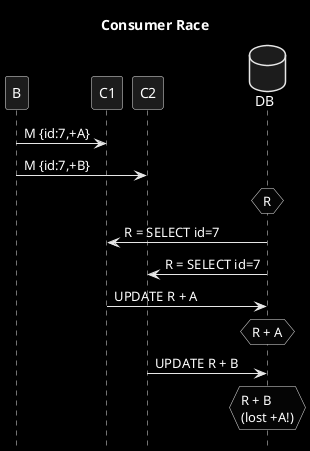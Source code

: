 @startuml
title Consumer Race
hide footbox
skinparam monochrome reverse
database DB order 9

B->C1: M {id:7,+A}
B->C2: M {id:7,+B}
hnote over DB: R
C1<-DB: R = SELECT id=7
C2<-DB: R = SELECT id=7
C1->DB: UPDATE R + A
hnote over DB: R + A
C2->DB: UPDATE R + B
hnote over DB: R + B\n(lost +A!)
@enduml
